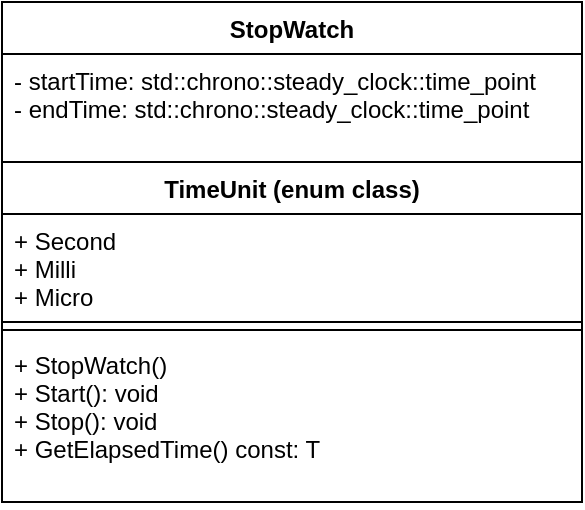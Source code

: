 <mxfile version="19.0.1" type="device"><diagram id="DutTAeZVzp9Vzk2sW1Yw" name="페이지-1"><mxGraphModel dx="1102" dy="985" grid="1" gridSize="10" guides="1" tooltips="1" connect="1" arrows="1" fold="1" page="1" pageScale="1" pageWidth="827" pageHeight="1169" math="0" shadow="0"><root><mxCell id="0"/><mxCell id="1" parent="0"/><mxCell id="CJBVcUM0taXlS6SXYKm7-1" value="StopWatch" style="swimlane;fontStyle=1;align=center;verticalAlign=top;childLayout=stackLayout;horizontal=1;startSize=26;horizontalStack=0;resizeParent=1;resizeParentMax=0;resizeLast=0;collapsible=1;marginBottom=0;" vertex="1" parent="1"><mxGeometry x="40" y="40" width="290" height="250" as="geometry"/></mxCell><mxCell id="CJBVcUM0taXlS6SXYKm7-2" value="- startTime: std::chrono::steady_clock::time_point&#10;- endTime: std::chrono::steady_clock::time_point" style="text;strokeColor=none;fillColor=none;align=left;verticalAlign=top;spacingLeft=4;spacingRight=4;overflow=hidden;rotatable=0;points=[[0,0.5],[1,0.5]];portConstraint=eastwest;" vertex="1" parent="CJBVcUM0taXlS6SXYKm7-1"><mxGeometry y="26" width="290" height="54" as="geometry"/></mxCell><mxCell id="CJBVcUM0taXlS6SXYKm7-13" value="TimeUnit (enum class)" style="swimlane;fontStyle=1;align=center;verticalAlign=top;childLayout=stackLayout;horizontal=1;startSize=26;horizontalStack=0;resizeParent=1;resizeParentMax=0;resizeLast=0;collapsible=1;marginBottom=0;" vertex="1" parent="CJBVcUM0taXlS6SXYKm7-1"><mxGeometry y="80" width="290" height="80" as="geometry"/></mxCell><mxCell id="CJBVcUM0taXlS6SXYKm7-14" value="+ Second&#10;+ Milli&#10;+ Micro" style="text;strokeColor=none;fillColor=none;align=left;verticalAlign=top;spacingLeft=4;spacingRight=4;overflow=hidden;rotatable=0;points=[[0,0.5],[1,0.5]];portConstraint=eastwest;" vertex="1" parent="CJBVcUM0taXlS6SXYKm7-13"><mxGeometry y="26" width="290" height="54" as="geometry"/></mxCell><mxCell id="CJBVcUM0taXlS6SXYKm7-3" value="" style="line;strokeWidth=1;fillColor=none;align=left;verticalAlign=middle;spacingTop=-1;spacingLeft=3;spacingRight=3;rotatable=0;labelPosition=right;points=[];portConstraint=eastwest;" vertex="1" parent="CJBVcUM0taXlS6SXYKm7-1"><mxGeometry y="160" width="290" height="8" as="geometry"/></mxCell><mxCell id="CJBVcUM0taXlS6SXYKm7-4" value="+ StopWatch()&#10;+ Start(): void&#10;+ Stop(): void&#10;+ GetElapsedTime() const: T" style="text;strokeColor=none;fillColor=none;align=left;verticalAlign=top;spacingLeft=4;spacingRight=4;overflow=hidden;rotatable=0;points=[[0,0.5],[1,0.5]];portConstraint=eastwest;" vertex="1" parent="CJBVcUM0taXlS6SXYKm7-1"><mxGeometry y="168" width="290" height="82" as="geometry"/></mxCell></root></mxGraphModel></diagram></mxfile>